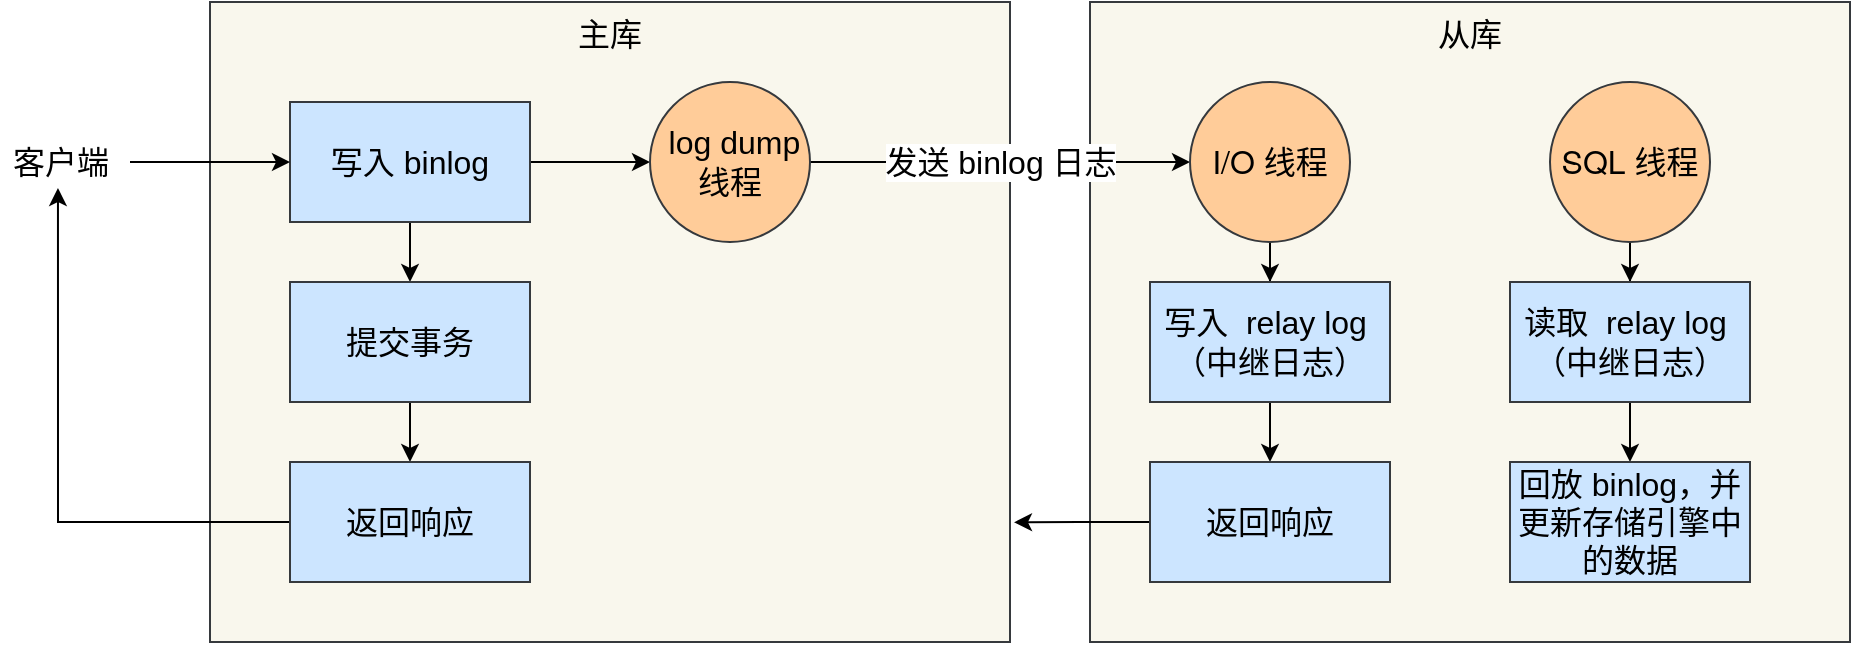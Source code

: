 <mxfile version="20.0.1" type="github">
  <diagram id="3Ade_3BD3aupLjTUxAc4" name="Page-1">
    <mxGraphModel dx="1743" dy="772" grid="1" gridSize="10" guides="1" tooltips="1" connect="1" arrows="1" fold="1" page="1" pageScale="1" pageWidth="827" pageHeight="1169" math="0" shadow="0">
      <root>
        <mxCell id="0" />
        <mxCell id="1" parent="0" />
        <mxCell id="WS8XKa7ZKcizXkr6FbYN-21" value="从库" style="rounded=0;whiteSpace=wrap;html=1;labelBackgroundColor=none;fontSize=16;verticalAlign=top;fillColor=#f9f7ed;strokeColor=#36393d;" vertex="1" parent="1">
          <mxGeometry x="540" y="180" width="380" height="320" as="geometry" />
        </mxCell>
        <mxCell id="WS8XKa7ZKcizXkr6FbYN-18" value="主库" style="rounded=0;whiteSpace=wrap;html=1;labelBackgroundColor=none;fontSize=16;verticalAlign=top;fillColor=#f9f7ed;strokeColor=#36393d;" vertex="1" parent="1">
          <mxGeometry x="100" y="180" width="400" height="320" as="geometry" />
        </mxCell>
        <mxCell id="WS8XKa7ZKcizXkr6FbYN-3" style="edgeStyle=orthogonalEdgeStyle;rounded=0;orthogonalLoop=1;jettySize=auto;html=1;entryX=0.5;entryY=0;entryDx=0;entryDy=0;fontSize=16;" edge="1" parent="1" source="WS8XKa7ZKcizXkr6FbYN-1" target="WS8XKa7ZKcizXkr6FbYN-2">
          <mxGeometry relative="1" as="geometry" />
        </mxCell>
        <mxCell id="WS8XKa7ZKcizXkr6FbYN-11" style="edgeStyle=orthogonalEdgeStyle;rounded=0;orthogonalLoop=1;jettySize=auto;html=1;entryX=0;entryY=0.5;entryDx=0;entryDy=0;fontSize=16;" edge="1" parent="1" source="WS8XKa7ZKcizXkr6FbYN-1" target="WS8XKa7ZKcizXkr6FbYN-9">
          <mxGeometry relative="1" as="geometry" />
        </mxCell>
        <mxCell id="WS8XKa7ZKcizXkr6FbYN-1" value="写入 binlog" style="rounded=0;whiteSpace=wrap;html=1;fontSize=16;fillColor=#cce5ff;strokeColor=#36393d;" vertex="1" parent="1">
          <mxGeometry x="140" y="230" width="120" height="60" as="geometry" />
        </mxCell>
        <mxCell id="WS8XKa7ZKcizXkr6FbYN-5" style="edgeStyle=orthogonalEdgeStyle;rounded=0;orthogonalLoop=1;jettySize=auto;html=1;entryX=0.5;entryY=0;entryDx=0;entryDy=0;fontSize=16;" edge="1" parent="1" source="WS8XKa7ZKcizXkr6FbYN-2" target="WS8XKa7ZKcizXkr6FbYN-4">
          <mxGeometry relative="1" as="geometry" />
        </mxCell>
        <mxCell id="WS8XKa7ZKcizXkr6FbYN-2" value="提交事务" style="rounded=0;whiteSpace=wrap;html=1;fontSize=16;fillColor=#cce5ff;strokeColor=#36393d;" vertex="1" parent="1">
          <mxGeometry x="140" y="320" width="120" height="60" as="geometry" />
        </mxCell>
        <mxCell id="WS8XKa7ZKcizXkr6FbYN-28" style="edgeStyle=orthogonalEdgeStyle;rounded=0;orthogonalLoop=1;jettySize=auto;html=1;entryX=0.483;entryY=1.15;entryDx=0;entryDy=0;entryPerimeter=0;fontSize=16;fontColor=#000000;" edge="1" parent="1" source="WS8XKa7ZKcizXkr6FbYN-4" target="WS8XKa7ZKcizXkr6FbYN-7">
          <mxGeometry relative="1" as="geometry" />
        </mxCell>
        <mxCell id="WS8XKa7ZKcizXkr6FbYN-4" value="返回响应" style="rounded=0;whiteSpace=wrap;html=1;fontSize=16;fillColor=#cce5ff;strokeColor=#36393d;" vertex="1" parent="1">
          <mxGeometry x="140" y="410" width="120" height="60" as="geometry" />
        </mxCell>
        <mxCell id="WS8XKa7ZKcizXkr6FbYN-6" value="" style="endArrow=classic;html=1;rounded=0;entryX=0;entryY=0.5;entryDx=0;entryDy=0;fontSize=16;" edge="1" parent="1" target="WS8XKa7ZKcizXkr6FbYN-1">
          <mxGeometry width="50" height="50" relative="1" as="geometry">
            <mxPoint x="60" y="260" as="sourcePoint" />
            <mxPoint x="110" y="240" as="targetPoint" />
          </mxGeometry>
        </mxCell>
        <mxCell id="WS8XKa7ZKcizXkr6FbYN-7" value="客户端" style="text;html=1;align=center;verticalAlign=middle;resizable=0;points=[];autosize=1;strokeColor=none;fillColor=none;fontSize=16;" vertex="1" parent="1">
          <mxGeometry x="-5" y="250" width="60" height="20" as="geometry" />
        </mxCell>
        <mxCell id="WS8XKa7ZKcizXkr6FbYN-12" value="发送 binlog 日志" style="edgeStyle=orthogonalEdgeStyle;rounded=0;orthogonalLoop=1;jettySize=auto;html=1;entryX=0;entryY=0.5;entryDx=0;entryDy=0;fontSize=16;fontColor=#000000;" edge="1" parent="1" source="WS8XKa7ZKcizXkr6FbYN-9" target="WS8XKa7ZKcizXkr6FbYN-10">
          <mxGeometry relative="1" as="geometry" />
        </mxCell>
        <mxCell id="WS8XKa7ZKcizXkr6FbYN-9" value="&amp;nbsp;log dump 线程" style="ellipse;whiteSpace=wrap;html=1;aspect=fixed;fontSize=16;fillColor=#ffcc99;strokeColor=#36393d;" vertex="1" parent="1">
          <mxGeometry x="320" y="220" width="80" height="80" as="geometry" />
        </mxCell>
        <mxCell id="WS8XKa7ZKcizXkr6FbYN-14" style="edgeStyle=orthogonalEdgeStyle;rounded=0;orthogonalLoop=1;jettySize=auto;html=1;entryX=0.5;entryY=0;entryDx=0;entryDy=0;fontSize=16;fontColor=#000000;" edge="1" parent="1" source="WS8XKa7ZKcizXkr6FbYN-10" target="WS8XKa7ZKcizXkr6FbYN-13">
          <mxGeometry relative="1" as="geometry" />
        </mxCell>
        <mxCell id="WS8XKa7ZKcizXkr6FbYN-10" value="&lt;span style=&quot;caret-color: rgb(184, 191, 198); font-family: &amp;quot;Helvetica Neue&amp;quot;, Helvetica, Arial, sans-serif; orphans: 4; text-align: left; text-size-adjust: auto;&quot;&gt; I/O 线程&lt;/span&gt;" style="ellipse;whiteSpace=wrap;html=1;aspect=fixed;fontSize=16;fillColor=#ffcc99;strokeColor=#36393d;" vertex="1" parent="1">
          <mxGeometry x="590" y="220" width="80" height="80" as="geometry" />
        </mxCell>
        <mxCell id="WS8XKa7ZKcizXkr6FbYN-16" style="edgeStyle=orthogonalEdgeStyle;rounded=0;orthogonalLoop=1;jettySize=auto;html=1;fontSize=16;fontColor=#000000;" edge="1" parent="1" source="WS8XKa7ZKcizXkr6FbYN-13" target="WS8XKa7ZKcizXkr6FbYN-15">
          <mxGeometry relative="1" as="geometry" />
        </mxCell>
        <mxCell id="WS8XKa7ZKcizXkr6FbYN-13" value="写入 &amp;nbsp;relay log&amp;nbsp;&lt;br&gt;（中继日志）" style="rounded=0;whiteSpace=wrap;html=1;fontSize=16;fillColor=#cce5ff;strokeColor=#36393d;" vertex="1" parent="1">
          <mxGeometry x="570" y="320" width="120" height="60" as="geometry" />
        </mxCell>
        <mxCell id="WS8XKa7ZKcizXkr6FbYN-20" style="edgeStyle=orthogonalEdgeStyle;rounded=0;orthogonalLoop=1;jettySize=auto;html=1;entryX=1.005;entryY=0.813;entryDx=0;entryDy=0;entryPerimeter=0;fontSize=16;fontColor=#000000;" edge="1" parent="1" source="WS8XKa7ZKcizXkr6FbYN-15" target="WS8XKa7ZKcizXkr6FbYN-18">
          <mxGeometry relative="1" as="geometry" />
        </mxCell>
        <mxCell id="WS8XKa7ZKcizXkr6FbYN-15" value="返回响应" style="rounded=0;whiteSpace=wrap;html=1;fontSize=16;fillColor=#cce5ff;strokeColor=#36393d;" vertex="1" parent="1">
          <mxGeometry x="570" y="410" width="120" height="60" as="geometry" />
        </mxCell>
        <mxCell id="WS8XKa7ZKcizXkr6FbYN-25" style="edgeStyle=orthogonalEdgeStyle;rounded=0;orthogonalLoop=1;jettySize=auto;html=1;fontSize=16;fontColor=#000000;" edge="1" parent="1" source="WS8XKa7ZKcizXkr6FbYN-22" target="WS8XKa7ZKcizXkr6FbYN-24">
          <mxGeometry relative="1" as="geometry" />
        </mxCell>
        <mxCell id="WS8XKa7ZKcizXkr6FbYN-22" value="&lt;span style=&quot;caret-color: rgb(184, 191, 198); font-family: &amp;quot;Helvetica Neue&amp;quot;, Helvetica, Arial, sans-serif; orphans: 4; text-align: left; text-size-adjust: auto;&quot;&gt; SQL 线程&lt;/span&gt;" style="ellipse;whiteSpace=wrap;html=1;aspect=fixed;fontSize=16;fillColor=#ffcc99;strokeColor=#36393d;" vertex="1" parent="1">
          <mxGeometry x="770" y="220" width="80" height="80" as="geometry" />
        </mxCell>
        <mxCell id="WS8XKa7ZKcizXkr6FbYN-27" style="edgeStyle=orthogonalEdgeStyle;rounded=0;orthogonalLoop=1;jettySize=auto;html=1;fontSize=16;fontColor=#000000;" edge="1" parent="1" source="WS8XKa7ZKcizXkr6FbYN-24" target="WS8XKa7ZKcizXkr6FbYN-26">
          <mxGeometry relative="1" as="geometry" />
        </mxCell>
        <mxCell id="WS8XKa7ZKcizXkr6FbYN-24" value="读取&amp;nbsp; relay log&amp;nbsp;&lt;br&gt;（中继日志）" style="rounded=0;whiteSpace=wrap;html=1;fontSize=16;fillColor=#cce5ff;strokeColor=#36393d;" vertex="1" parent="1">
          <mxGeometry x="750" y="320" width="120" height="60" as="geometry" />
        </mxCell>
        <mxCell id="WS8XKa7ZKcizXkr6FbYN-26" value="回放 binlog，并更新存储引擎中的数据" style="rounded=0;whiteSpace=wrap;html=1;fontSize=16;fillColor=#cce5ff;strokeColor=#36393d;" vertex="1" parent="1">
          <mxGeometry x="750" y="410" width="120" height="60" as="geometry" />
        </mxCell>
      </root>
    </mxGraphModel>
  </diagram>
</mxfile>
